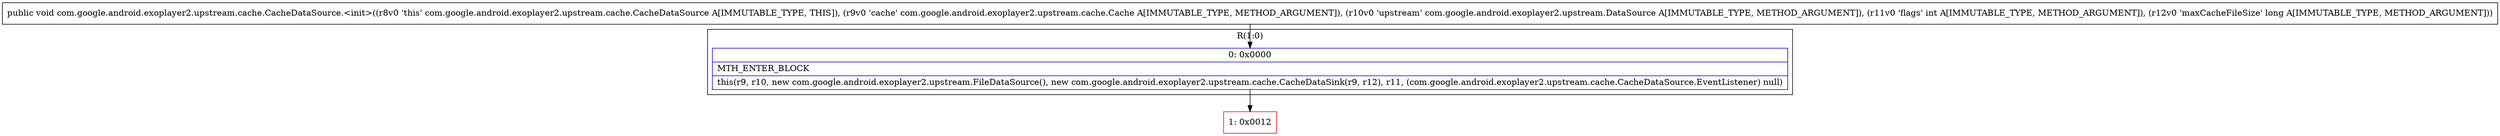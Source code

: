 digraph "CFG forcom.google.android.exoplayer2.upstream.cache.CacheDataSource.\<init\>(Lcom\/google\/android\/exoplayer2\/upstream\/cache\/Cache;Lcom\/google\/android\/exoplayer2\/upstream\/DataSource;IJ)V" {
subgraph cluster_Region_1954977373 {
label = "R(1:0)";
node [shape=record,color=blue];
Node_0 [shape=record,label="{0\:\ 0x0000|MTH_ENTER_BLOCK\l|this(r9, r10, new com.google.android.exoplayer2.upstream.FileDataSource(), new com.google.android.exoplayer2.upstream.cache.CacheDataSink(r9, r12), r11, (com.google.android.exoplayer2.upstream.cache.CacheDataSource.EventListener) null)\l}"];
}
Node_1 [shape=record,color=red,label="{1\:\ 0x0012}"];
MethodNode[shape=record,label="{public void com.google.android.exoplayer2.upstream.cache.CacheDataSource.\<init\>((r8v0 'this' com.google.android.exoplayer2.upstream.cache.CacheDataSource A[IMMUTABLE_TYPE, THIS]), (r9v0 'cache' com.google.android.exoplayer2.upstream.cache.Cache A[IMMUTABLE_TYPE, METHOD_ARGUMENT]), (r10v0 'upstream' com.google.android.exoplayer2.upstream.DataSource A[IMMUTABLE_TYPE, METHOD_ARGUMENT]), (r11v0 'flags' int A[IMMUTABLE_TYPE, METHOD_ARGUMENT]), (r12v0 'maxCacheFileSize' long A[IMMUTABLE_TYPE, METHOD_ARGUMENT])) }"];
MethodNode -> Node_0;
Node_0 -> Node_1;
}

